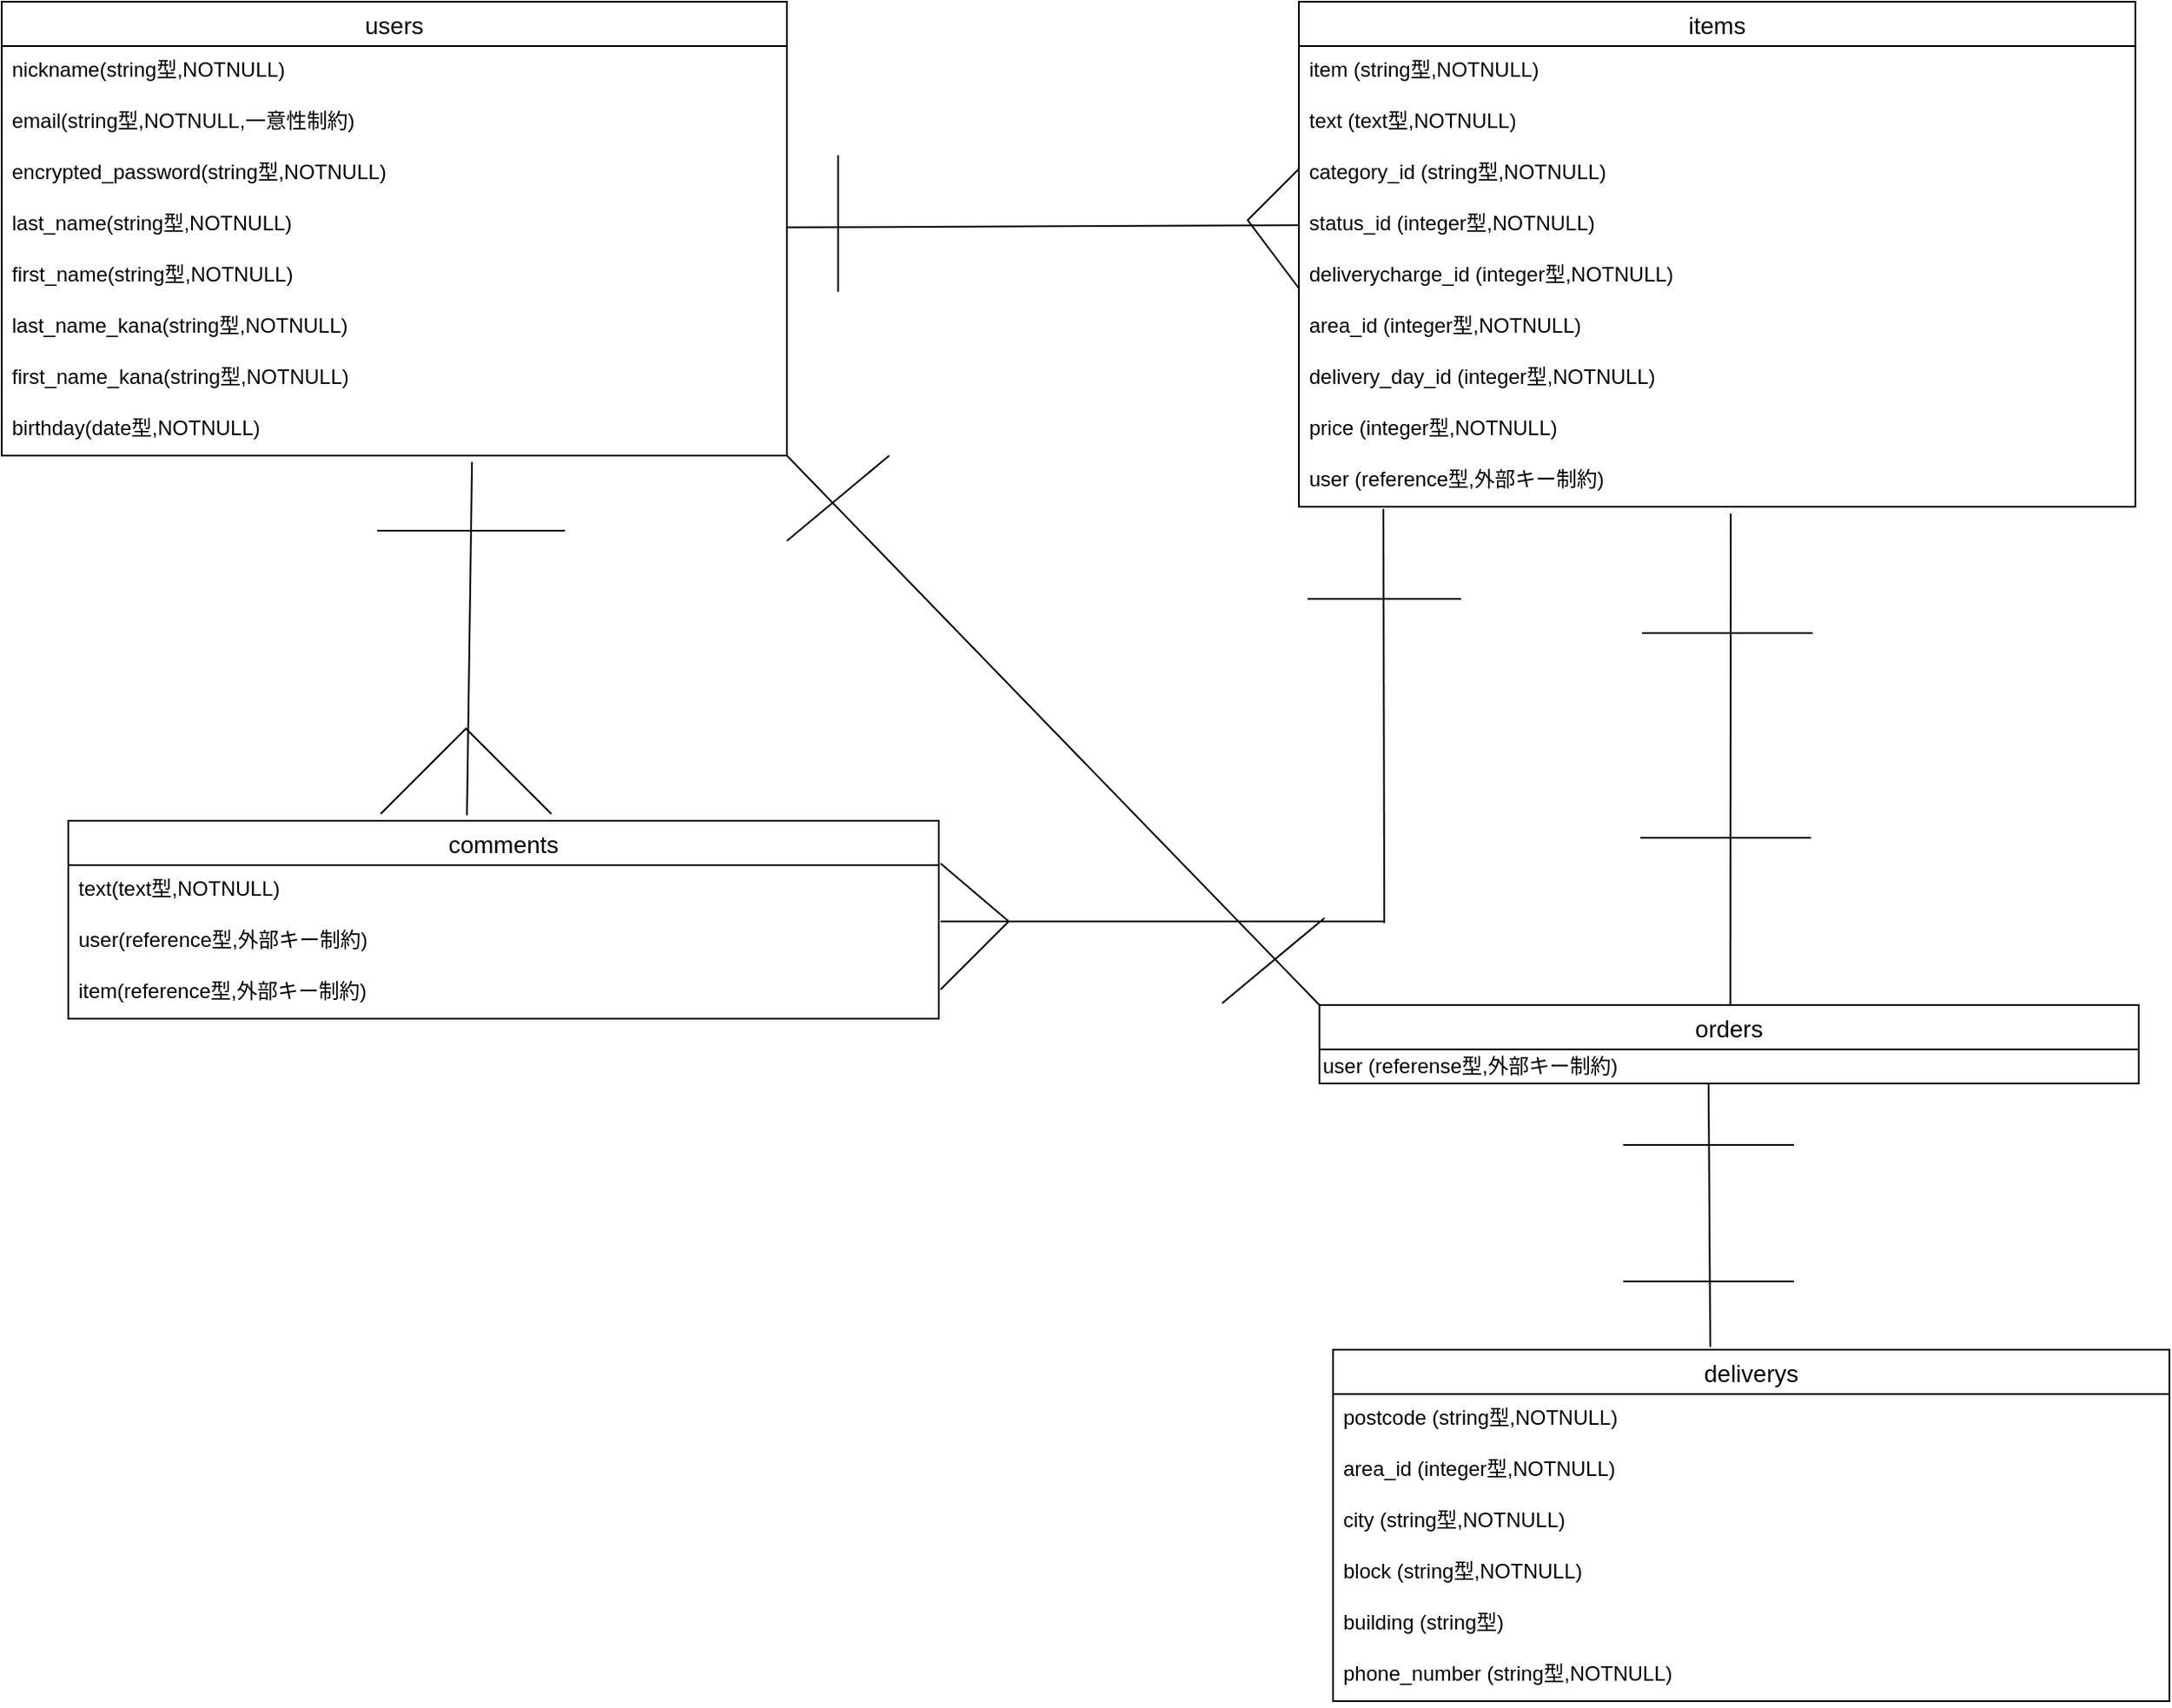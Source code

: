 <mxfile>
    <diagram id="yzM1WLDE066VVl-D1KWT" name="ページ1">
        <mxGraphModel dx="374" dy="737" grid="1" gridSize="10" guides="1" tooltips="1" connect="1" arrows="1" fold="1" page="1" pageScale="1" pageWidth="1600" pageHeight="1200" math="0" shadow="0">
            <root>
                <mxCell id="0"/>
                <mxCell id="1" parent="0"/>
                <mxCell id="2" value="users" style="swimlane;fontStyle=0;childLayout=stackLayout;horizontal=1;startSize=26;horizontalStack=0;resizeParent=1;resizeParentMax=0;resizeLast=0;collapsible=1;marginBottom=0;align=center;fontSize=14;flipH=0;" vertex="1" parent="1">
                    <mxGeometry x="190" y="190" width="460" height="266" as="geometry"/>
                </mxCell>
                <mxCell id="3" value="nickname(string型,NOTNULL)" style="text;strokeColor=none;fillColor=none;spacingLeft=4;spacingRight=4;overflow=hidden;rotatable=0;points=[[0,0.5],[1,0.5]];portConstraint=eastwest;fontSize=12;" vertex="1" parent="2">
                    <mxGeometry y="26" width="460" height="30" as="geometry"/>
                </mxCell>
                <mxCell id="4" value="email(string型,NOTNULL,一意性制約)" style="text;strokeColor=none;fillColor=none;spacingLeft=4;spacingRight=4;overflow=hidden;rotatable=0;points=[[0,0.5],[1,0.5]];portConstraint=eastwest;fontSize=12;" vertex="1" parent="2">
                    <mxGeometry y="56" width="460" height="30" as="geometry"/>
                </mxCell>
                <mxCell id="5" value="encrypted_password(string型,NOTNULL)" style="text;strokeColor=none;fillColor=none;spacingLeft=4;spacingRight=4;overflow=hidden;rotatable=0;points=[[0,0.5],[1,0.5]];portConstraint=eastwest;fontSize=12;" vertex="1" parent="2">
                    <mxGeometry y="86" width="460" height="30" as="geometry"/>
                </mxCell>
                <mxCell id="6" value="last_name(string型,NOTNULL)" style="text;strokeColor=none;fillColor=none;spacingLeft=4;spacingRight=4;overflow=hidden;rotatable=0;points=[[0,0.5],[1,0.5]];portConstraint=eastwest;fontSize=12;" vertex="1" parent="2">
                    <mxGeometry y="116" width="460" height="30" as="geometry"/>
                </mxCell>
                <mxCell id="7" value="first_name(string型,NOTNULL)&#10;" style="text;strokeColor=none;fillColor=none;spacingLeft=4;spacingRight=4;overflow=hidden;rotatable=0;points=[[0,0.5],[1,0.5]];portConstraint=eastwest;fontSize=12;" vertex="1" parent="2">
                    <mxGeometry y="146" width="460" height="30" as="geometry"/>
                </mxCell>
                <mxCell id="8" value="last_name_kana(string型,NOTNULL)" style="text;strokeColor=none;fillColor=none;spacingLeft=4;spacingRight=4;overflow=hidden;rotatable=0;points=[[0,0.5],[1,0.5]];portConstraint=eastwest;fontSize=12;" vertex="1" parent="2">
                    <mxGeometry y="176" width="460" height="30" as="geometry"/>
                </mxCell>
                <mxCell id="9" value="first_name_kana(string型,NOTNULL)" style="text;strokeColor=none;fillColor=none;spacingLeft=4;spacingRight=4;overflow=hidden;rotatable=0;points=[[0,0.5],[1,0.5]];portConstraint=eastwest;fontSize=12;" vertex="1" parent="2">
                    <mxGeometry y="206" width="460" height="30" as="geometry"/>
                </mxCell>
                <mxCell id="10" value="birthday(date型,NOTNULL)&#10;" style="text;strokeColor=none;fillColor=none;spacingLeft=4;spacingRight=4;overflow=hidden;rotatable=0;points=[[0,0.5],[1,0.5]];portConstraint=eastwest;fontSize=12;" vertex="1" parent="2">
                    <mxGeometry y="236" width="460" height="30" as="geometry"/>
                </mxCell>
                <mxCell id="20" value="items" style="swimlane;fontStyle=0;childLayout=stackLayout;horizontal=1;startSize=26;horizontalStack=0;resizeParent=1;resizeParentMax=0;resizeLast=0;collapsible=1;marginBottom=0;align=center;fontSize=14;" vertex="1" parent="1">
                    <mxGeometry x="950" y="190" width="490" height="296" as="geometry"/>
                </mxCell>
                <mxCell id="22" value="item (string型,NOTNULL)" style="text;strokeColor=none;fillColor=none;spacingLeft=4;spacingRight=4;overflow=hidden;rotatable=0;points=[[0,0.5],[1,0.5]];portConstraint=eastwest;fontSize=12;" vertex="1" parent="20">
                    <mxGeometry y="26" width="490" height="30" as="geometry"/>
                </mxCell>
                <mxCell id="23" value="text (text型,NOTNULL)" style="text;strokeColor=none;fillColor=none;spacingLeft=4;spacingRight=4;overflow=hidden;rotatable=0;points=[[0,0.5],[1,0.5]];portConstraint=eastwest;fontSize=12;" vertex="1" parent="20">
                    <mxGeometry y="56" width="490" height="30" as="geometry"/>
                </mxCell>
                <mxCell id="24" value="category_id (string型,NOTNULL)" style="text;strokeColor=none;fillColor=none;spacingLeft=4;spacingRight=4;overflow=hidden;rotatable=0;points=[[0,0.5],[1,0.5]];portConstraint=eastwest;fontSize=12;" vertex="1" parent="20">
                    <mxGeometry y="86" width="490" height="30" as="geometry"/>
                </mxCell>
                <mxCell id="25" value="status_id (integer型,NOTNULL)" style="text;strokeColor=none;fillColor=none;spacingLeft=4;spacingRight=4;overflow=hidden;rotatable=0;points=[[0,0.5],[1,0.5]];portConstraint=eastwest;fontSize=12;" vertex="1" parent="20">
                    <mxGeometry y="116" width="490" height="30" as="geometry"/>
                </mxCell>
                <mxCell id="26" value="deliverycharge_id (integer型,NOTNULL)" style="text;strokeColor=none;fillColor=none;spacingLeft=4;spacingRight=4;overflow=hidden;rotatable=0;points=[[0,0.5],[1,0.5]];portConstraint=eastwest;fontSize=12;" vertex="1" parent="20">
                    <mxGeometry y="146" width="490" height="30" as="geometry"/>
                </mxCell>
                <mxCell id="27" value="area_id (integer型,NOTNULL)" style="text;strokeColor=none;fillColor=none;spacingLeft=4;spacingRight=4;overflow=hidden;rotatable=0;points=[[0,0.5],[1,0.5]];portConstraint=eastwest;fontSize=12;" vertex="1" parent="20">
                    <mxGeometry y="176" width="490" height="30" as="geometry"/>
                </mxCell>
                <mxCell id="28" value="delivery_day_id (integer型,NOTNULL)" style="text;strokeColor=none;fillColor=none;spacingLeft=4;spacingRight=4;overflow=hidden;rotatable=0;points=[[0,0.5],[1,0.5]];portConstraint=eastwest;fontSize=12;" vertex="1" parent="20">
                    <mxGeometry y="206" width="490" height="30" as="geometry"/>
                </mxCell>
                <mxCell id="30" value="price (integer型,NOTNULL)" style="text;strokeColor=none;fillColor=none;spacingLeft=4;spacingRight=4;overflow=hidden;rotatable=0;points=[[0,0.5],[1,0.5]];portConstraint=eastwest;fontSize=12;" vertex="1" parent="20">
                    <mxGeometry y="236" width="490" height="30" as="geometry"/>
                </mxCell>
                <mxCell id="31" value="user (reference型,外部キー制約)" style="text;strokeColor=none;fillColor=none;spacingLeft=4;spacingRight=4;overflow=hidden;rotatable=0;points=[[0,0.5],[1,0.5]];portConstraint=eastwest;fontSize=12;" vertex="1" parent="20">
                    <mxGeometry y="266" width="490" height="30" as="geometry"/>
                </mxCell>
                <mxCell id="29" value="" style="endArrow=none;html=1;rounded=0;entryX=0;entryY=0.5;entryDx=0;entryDy=0;" edge="1" parent="1" target="25">
                    <mxGeometry relative="1" as="geometry">
                        <mxPoint x="650" y="322.29" as="sourcePoint"/>
                        <mxPoint x="810" y="322.29" as="targetPoint"/>
                    </mxGeometry>
                </mxCell>
                <mxCell id="32" value="comments" style="swimlane;fontStyle=0;childLayout=stackLayout;horizontal=1;startSize=26;horizontalStack=0;resizeParent=1;resizeParentMax=0;resizeLast=0;collapsible=1;marginBottom=0;align=center;fontSize=14;" vertex="1" parent="1">
                    <mxGeometry x="229" y="670" width="510" height="116" as="geometry"/>
                </mxCell>
                <mxCell id="33" value="text(text型,NOTNULL)" style="text;strokeColor=none;fillColor=none;spacingLeft=4;spacingRight=4;overflow=hidden;rotatable=0;points=[[0,0.5],[1,0.5]];portConstraint=eastwest;fontSize=12;" vertex="1" parent="32">
                    <mxGeometry y="26" width="510" height="30" as="geometry"/>
                </mxCell>
                <mxCell id="34" value="user(reference型,外部キー制約)" style="text;strokeColor=none;fillColor=none;spacingLeft=4;spacingRight=4;overflow=hidden;rotatable=0;points=[[0,0.5],[1,0.5]];portConstraint=eastwest;fontSize=12;" vertex="1" parent="32">
                    <mxGeometry y="56" width="510" height="30" as="geometry"/>
                </mxCell>
                <mxCell id="35" value="item(reference型,外部キー制約)" style="text;strokeColor=none;fillColor=none;spacingLeft=4;spacingRight=4;overflow=hidden;rotatable=0;points=[[0,0.5],[1,0.5]];portConstraint=eastwest;fontSize=12;" vertex="1" parent="32">
                    <mxGeometry y="86" width="510" height="30" as="geometry"/>
                </mxCell>
                <mxCell id="43" value="deliverys" style="swimlane;fontStyle=0;childLayout=stackLayout;horizontal=1;startSize=26;horizontalStack=0;resizeParent=1;resizeParentMax=0;resizeLast=0;collapsible=1;marginBottom=0;align=center;fontSize=14;" vertex="1" parent="1">
                    <mxGeometry x="970" y="980" width="490" height="206" as="geometry"/>
                </mxCell>
                <mxCell id="48" value="postcode (string型,NOTNULL)" style="text;strokeColor=none;fillColor=none;spacingLeft=4;spacingRight=4;overflow=hidden;rotatable=0;points=[[0,0.5],[1,0.5]];portConstraint=eastwest;fontSize=12;" vertex="1" parent="43">
                    <mxGeometry y="26" width="490" height="30" as="geometry"/>
                </mxCell>
                <mxCell id="49" value="area_id (integer型,NOTNULL)" style="text;strokeColor=none;fillColor=none;spacingLeft=4;spacingRight=4;overflow=hidden;rotatable=0;points=[[0,0.5],[1,0.5]];portConstraint=eastwest;fontSize=12;" vertex="1" parent="43">
                    <mxGeometry y="56" width="490" height="30" as="geometry"/>
                </mxCell>
                <mxCell id="50" value="city (string型,NOTNULL)&#10;" style="text;strokeColor=none;fillColor=none;spacingLeft=4;spacingRight=4;overflow=hidden;rotatable=0;points=[[0,0.5],[1,0.5]];portConstraint=eastwest;fontSize=12;" vertex="1" parent="43">
                    <mxGeometry y="86" width="490" height="30" as="geometry"/>
                </mxCell>
                <mxCell id="51" value="block (string型,NOTNULL)" style="text;strokeColor=none;fillColor=none;spacingLeft=4;spacingRight=4;overflow=hidden;rotatable=0;points=[[0,0.5],[1,0.5]];portConstraint=eastwest;fontSize=12;" vertex="1" parent="43">
                    <mxGeometry y="116" width="490" height="30" as="geometry"/>
                </mxCell>
                <mxCell id="52" value="building (string型)" style="text;strokeColor=none;fillColor=none;spacingLeft=4;spacingRight=4;overflow=hidden;rotatable=0;points=[[0,0.5],[1,0.5]];portConstraint=eastwest;fontSize=12;" vertex="1" parent="43">
                    <mxGeometry y="146" width="490" height="30" as="geometry"/>
                </mxCell>
                <mxCell id="53" value="phone_number (string型,NOTNULL)" style="text;strokeColor=none;fillColor=none;spacingLeft=4;spacingRight=4;overflow=hidden;rotatable=0;points=[[0,0.5],[1,0.5]];portConstraint=eastwest;fontSize=12;" vertex="1" parent="43">
                    <mxGeometry y="176" width="490" height="30" as="geometry"/>
                </mxCell>
                <mxCell id="54" value="" style="endArrow=none;html=1;rounded=0;" edge="1" parent="1">
                    <mxGeometry relative="1" as="geometry">
                        <mxPoint x="950" y="358" as="sourcePoint"/>
                        <mxPoint x="950" y="288" as="targetPoint"/>
                        <Array as="points">
                            <mxPoint x="920" y="318"/>
                        </Array>
                    </mxGeometry>
                </mxCell>
                <mxCell id="56" value="" style="endArrow=none;html=1;rounded=0;exitX=0.599;exitY=1.125;exitDx=0;exitDy=0;exitPerimeter=0;entryX=0.458;entryY=-0.028;entryDx=0;entryDy=0;entryPerimeter=0;" edge="1" parent="1" source="10" target="32">
                    <mxGeometry relative="1" as="geometry">
                        <mxPoint x="470" y="480" as="sourcePoint"/>
                        <mxPoint x="466" y="660" as="targetPoint"/>
                    </mxGeometry>
                </mxCell>
                <mxCell id="57" value="" style="endArrow=none;html=1;rounded=0;" edge="1" parent="1">
                    <mxGeometry relative="1" as="geometry">
                        <mxPoint x="412" y="666" as="sourcePoint"/>
                        <mxPoint x="512" y="666" as="targetPoint"/>
                        <Array as="points">
                            <mxPoint x="462" y="616"/>
                        </Array>
                    </mxGeometry>
                </mxCell>
                <mxCell id="58" value="" style="endArrow=none;html=1;rounded=0;" edge="1" parent="1">
                    <mxGeometry relative="1" as="geometry">
                        <mxPoint x="410" y="500" as="sourcePoint"/>
                        <mxPoint x="520" y="500" as="targetPoint"/>
                    </mxGeometry>
                </mxCell>
                <mxCell id="60" value="" style="endArrow=none;html=1;rounded=0;" edge="1" parent="1">
                    <mxGeometry relative="1" as="geometry">
                        <mxPoint x="680" y="280" as="sourcePoint"/>
                        <mxPoint x="680" y="360" as="targetPoint"/>
                    </mxGeometry>
                </mxCell>
                <mxCell id="62" value="" style="endArrow=none;html=1;rounded=0;" edge="1" parent="1">
                    <mxGeometry relative="1" as="geometry">
                        <mxPoint x="740" y="729" as="sourcePoint"/>
                        <mxPoint x="1000" y="729" as="targetPoint"/>
                    </mxGeometry>
                </mxCell>
                <mxCell id="63" value="" style="endArrow=none;html=1;rounded=0;exitX=0.101;exitY=1.042;exitDx=0;exitDy=0;exitPerimeter=0;" edge="1" parent="1" source="31">
                    <mxGeometry relative="1" as="geometry">
                        <mxPoint x="1000" y="516" as="sourcePoint"/>
                        <mxPoint x="1000" y="730" as="targetPoint"/>
                    </mxGeometry>
                </mxCell>
                <mxCell id="65" value="" style="endArrow=none;html=1;rounded=0;" edge="1" parent="1">
                    <mxGeometry relative="1" as="geometry">
                        <mxPoint x="740" y="769" as="sourcePoint"/>
                        <mxPoint x="740" y="695" as="targetPoint"/>
                        <Array as="points">
                            <mxPoint x="780" y="729"/>
                        </Array>
                    </mxGeometry>
                </mxCell>
                <mxCell id="66" value="" style="endArrow=none;html=1;rounded=0;" edge="1" parent="1">
                    <mxGeometry relative="1" as="geometry">
                        <mxPoint x="955" y="540" as="sourcePoint"/>
                        <mxPoint x="1045" y="540" as="targetPoint"/>
                    </mxGeometry>
                </mxCell>
                <mxCell id="67" value="" style="endArrow=none;html=1;rounded=0;entryX=0.573;entryY=-0.007;entryDx=0;entryDy=0;entryPerimeter=0;labelPosition=left;verticalLabelPosition=middle;align=right;verticalAlign=middle;" edge="1" parent="1">
                    <mxGeometry relative="1" as="geometry">
                        <mxPoint x="1203" y="490" as="sourcePoint"/>
                        <mxPoint x="1202.77" y="777.718" as="targetPoint"/>
                    </mxGeometry>
                </mxCell>
                <mxCell id="68" value="" style="endArrow=none;html=1;rounded=0;" edge="1" parent="1">
                    <mxGeometry relative="1" as="geometry">
                        <mxPoint x="1150" y="680" as="sourcePoint"/>
                        <mxPoint x="1250" y="680" as="targetPoint"/>
                    </mxGeometry>
                </mxCell>
                <mxCell id="69" value="" style="endArrow=none;html=1;rounded=0;" edge="1" parent="1">
                    <mxGeometry relative="1" as="geometry">
                        <mxPoint x="1151" y="560" as="sourcePoint"/>
                        <mxPoint x="1251" y="560" as="targetPoint"/>
                        <Array as="points">
                            <mxPoint x="1221" y="560"/>
                        </Array>
                    </mxGeometry>
                </mxCell>
                <mxCell id="70" value="orders" style="swimlane;fontStyle=0;childLayout=stackLayout;horizontal=1;startSize=26;horizontalStack=0;resizeParent=1;resizeParentMax=0;resizeLast=0;collapsible=1;marginBottom=0;align=center;fontSize=14;" vertex="1" parent="1">
                    <mxGeometry x="962" y="778" width="480" height="46" as="geometry"/>
                </mxCell>
                <mxCell id="74" value="user (referense型,外部キー制約)" style="text;html=1;align=left;verticalAlign=middle;resizable=0;points=[];autosize=1;strokeColor=none;fillColor=none;" vertex="1" parent="70">
                    <mxGeometry y="26" width="480" height="20" as="geometry"/>
                </mxCell>
                <mxCell id="78" value="" style="endArrow=none;html=1;rounded=0;entryX=0.451;entryY=-0.008;entryDx=0;entryDy=0;entryPerimeter=0;" edge="1" parent="70" target="43">
                    <mxGeometry relative="1" as="geometry">
                        <mxPoint x="228" y="46" as="sourcePoint"/>
                        <mxPoint x="388" y="46" as="targetPoint"/>
                    </mxGeometry>
                </mxCell>
                <mxCell id="75" value="" style="endArrow=none;html=1;rounded=0;entryX=0;entryY=0;entryDx=0;entryDy=0;endFill=0;" edge="1" parent="1" target="70">
                    <mxGeometry relative="1" as="geometry">
                        <mxPoint x="650" y="456" as="sourcePoint"/>
                        <mxPoint x="810" y="456" as="targetPoint"/>
                    </mxGeometry>
                </mxCell>
                <mxCell id="76" value="" style="endArrow=none;html=1;rounded=0;" edge="1" parent="1">
                    <mxGeometry relative="1" as="geometry">
                        <mxPoint x="650" y="506" as="sourcePoint"/>
                        <mxPoint x="710" y="456" as="targetPoint"/>
                    </mxGeometry>
                </mxCell>
                <mxCell id="77" value="" style="endArrow=none;html=1;rounded=0;" edge="1" parent="1">
                    <mxGeometry relative="1" as="geometry">
                        <mxPoint x="905.0" y="777" as="sourcePoint"/>
                        <mxPoint x="965.0" y="727" as="targetPoint"/>
                    </mxGeometry>
                </mxCell>
                <mxCell id="79" value="" style="endArrow=none;html=1;rounded=0;" edge="1" parent="1">
                    <mxGeometry relative="1" as="geometry">
                        <mxPoint x="1140" y="940" as="sourcePoint"/>
                        <mxPoint x="1240" y="940" as="targetPoint"/>
                    </mxGeometry>
                </mxCell>
                <mxCell id="80" value="" style="endArrow=none;html=1;rounded=0;" edge="1" parent="1">
                    <mxGeometry relative="1" as="geometry">
                        <mxPoint x="1140" y="860" as="sourcePoint"/>
                        <mxPoint x="1240" y="860" as="targetPoint"/>
                        <Array as="points">
                            <mxPoint x="1210" y="860"/>
                        </Array>
                    </mxGeometry>
                </mxCell>
            </root>
        </mxGraphModel>
    </diagram>
</mxfile>
